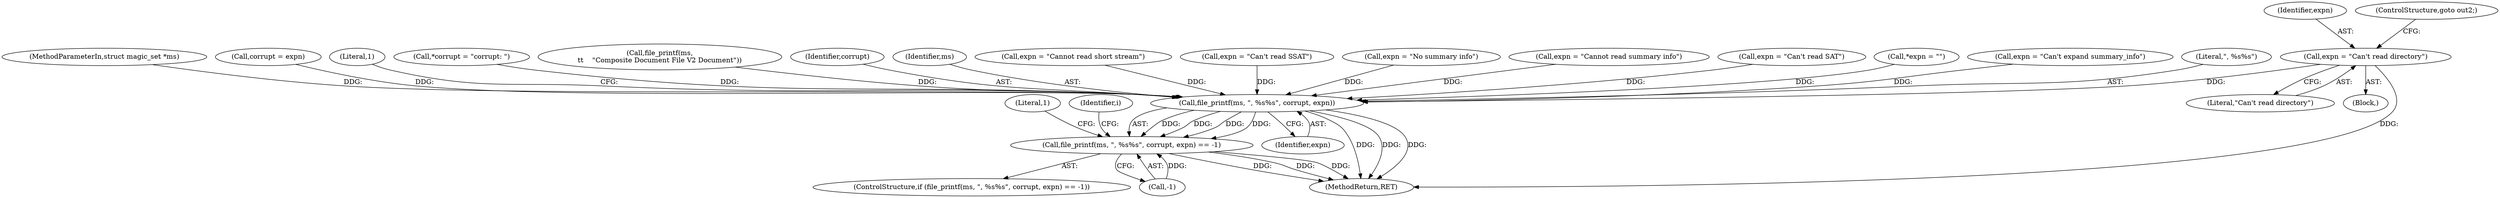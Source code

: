 digraph "0_file_6d209c1c489457397a5763bca4b28e43aac90391_2@pointer" {
"1000227" [label="(Call,expn = \"Can't read directory\")"];
"1000517" [label="(Call,file_printf(ms, \", %s%s\", corrupt, expn))"];
"1000516" [label="(Call,file_printf(ms, \", %s%s\", corrupt, expn) == -1)"];
"1000228" [label="(Identifier,expn)"];
"1000101" [label="(MethodParameterIn,struct magic_set *ms)"];
"1000227" [label="(Call,expn = \"Can't read directory\")"];
"1000321" [label="(Call,corrupt = expn)"];
"1000523" [label="(Literal,1)"];
"1000516" [label="(Call,file_printf(ms, \", %s%s\", corrupt, expn) == -1)"];
"1000119" [label="(Call,*corrupt = \"corrupt: \")"];
"1000229" [label="(Literal,\"Can't read directory\")"];
"1000515" [label="(ControlStructure,if (file_printf(ms, \", %s%s\", corrupt, expn) == -1))"];
"1000504" [label="(Call,file_printf(ms,\n\t\t    \"Composite Document File V2 Document\"))"];
"1000526" [label="(Literal,1)"];
"1000520" [label="(Identifier,corrupt)"];
"1000226" [label="(Block,)"];
"1000518" [label="(Identifier,ms)"];
"1000522" [label="(Call,-1)"];
"1000521" [label="(Identifier,expn)"];
"1000544" [label="(MethodReturn,RET)"];
"1000252" [label="(Call,expn = \"Cannot read short stream\")"];
"1000200" [label="(Call,expn = \"Can't read SSAT\")"];
"1000517" [label="(Call,file_printf(ms, \", %s%s\", corrupt, expn))"];
"1000324" [label="(Call,expn = \"No summary info\")"];
"1000329" [label="(Call,expn = \"Cannot read summary info\")"];
"1000173" [label="(Call,expn = \"Can't read SAT\")"];
"1000115" [label="(Call,*expn = \"\")"];
"1000540" [label="(Identifier,i)"];
"1000230" [label="(ControlStructure,goto out2;)"];
"1000350" [label="(Call,expn = \"Can't expand summary_info\")"];
"1000519" [label="(Literal,\", %s%s\")"];
"1000227" -> "1000226"  [label="AST: "];
"1000227" -> "1000229"  [label="CFG: "];
"1000228" -> "1000227"  [label="AST: "];
"1000229" -> "1000227"  [label="AST: "];
"1000230" -> "1000227"  [label="CFG: "];
"1000227" -> "1000544"  [label="DDG: "];
"1000227" -> "1000517"  [label="DDG: "];
"1000517" -> "1000516"  [label="AST: "];
"1000517" -> "1000521"  [label="CFG: "];
"1000518" -> "1000517"  [label="AST: "];
"1000519" -> "1000517"  [label="AST: "];
"1000520" -> "1000517"  [label="AST: "];
"1000521" -> "1000517"  [label="AST: "];
"1000523" -> "1000517"  [label="CFG: "];
"1000517" -> "1000544"  [label="DDG: "];
"1000517" -> "1000544"  [label="DDG: "];
"1000517" -> "1000544"  [label="DDG: "];
"1000517" -> "1000516"  [label="DDG: "];
"1000517" -> "1000516"  [label="DDG: "];
"1000517" -> "1000516"  [label="DDG: "];
"1000517" -> "1000516"  [label="DDG: "];
"1000504" -> "1000517"  [label="DDG: "];
"1000101" -> "1000517"  [label="DDG: "];
"1000321" -> "1000517"  [label="DDG: "];
"1000119" -> "1000517"  [label="DDG: "];
"1000200" -> "1000517"  [label="DDG: "];
"1000350" -> "1000517"  [label="DDG: "];
"1000252" -> "1000517"  [label="DDG: "];
"1000329" -> "1000517"  [label="DDG: "];
"1000324" -> "1000517"  [label="DDG: "];
"1000115" -> "1000517"  [label="DDG: "];
"1000173" -> "1000517"  [label="DDG: "];
"1000516" -> "1000515"  [label="AST: "];
"1000516" -> "1000522"  [label="CFG: "];
"1000522" -> "1000516"  [label="AST: "];
"1000526" -> "1000516"  [label="CFG: "];
"1000540" -> "1000516"  [label="CFG: "];
"1000516" -> "1000544"  [label="DDG: "];
"1000516" -> "1000544"  [label="DDG: "];
"1000516" -> "1000544"  [label="DDG: "];
"1000522" -> "1000516"  [label="DDG: "];
}
